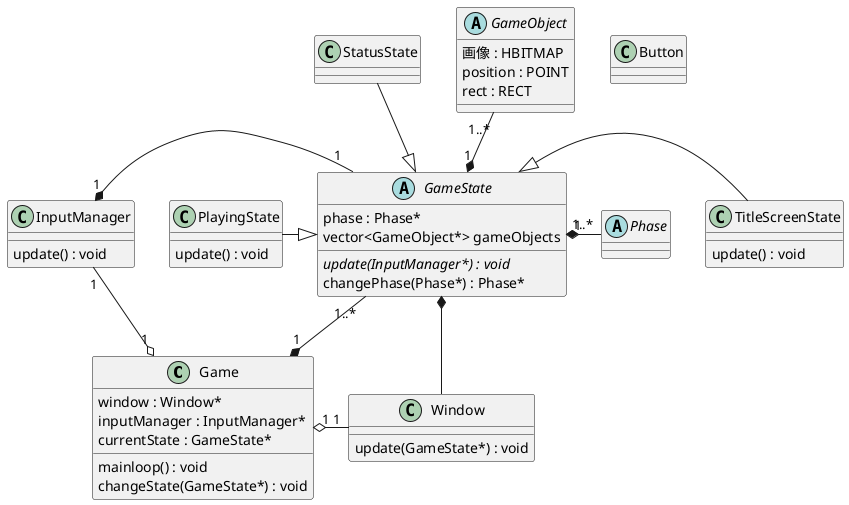 @startuml クラス図
class Game{
  window : Window*
  inputManager : InputManager*
  currentState : GameState*
  mainloop() : void
  changeState(GameState*) : void
}
class Window{
  update(GameState*) : void
}
class InputManager{
  update() : void
}
abstract class GameState{
  phase : Phase*
  vector<GameObject*> gameObjects
  {abstract}update(InputManager*) : void
  changePhase(Phase*) : Phase*
}
class TitleScreenState{
  update() : void
}
class PlayingState{
  update() : void
}
class StatusState{

}
abstract class GameObject{
  画像 : HBITMAP
  position : POINT
  rect : RECT
}
abstract class Phase{
}
class Button{

}
Game "1" o- "1" Window
InputManager "1" -o "1" Game
GameState"1..*" --* "1" Game
GameState<|-TitleScreenState
PlayingState-|>GameState
StatusState--|>GameState
InputManager"1"*-"1"GameState
Window-up-*GameState
GameObject "1..*" -down-* "1" GameState
GameState "1" *-right- "1..*" Phase


@enduml